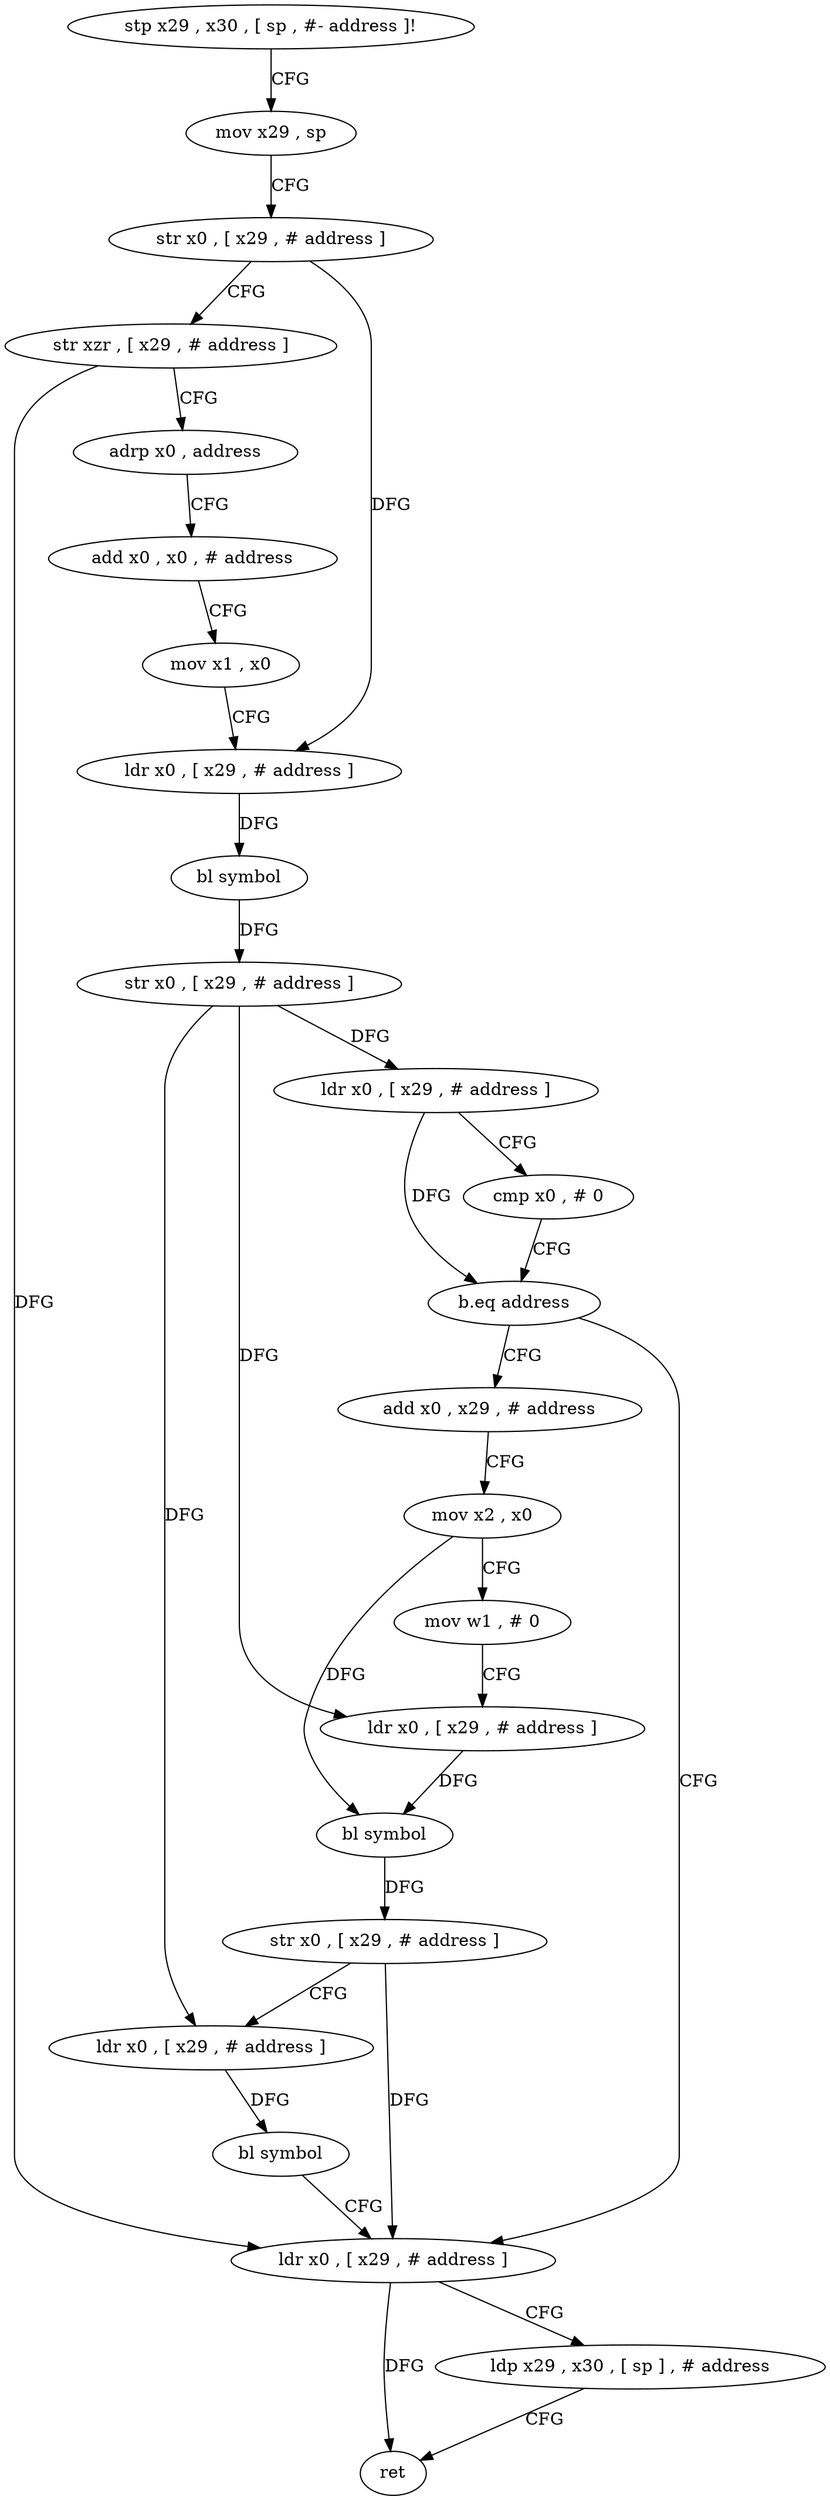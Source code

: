 digraph "func" {
"4217840" [label = "stp x29 , x30 , [ sp , #- address ]!" ]
"4217844" [label = "mov x29 , sp" ]
"4217848" [label = "str x0 , [ x29 , # address ]" ]
"4217852" [label = "str xzr , [ x29 , # address ]" ]
"4217856" [label = "adrp x0 , address" ]
"4217860" [label = "add x0 , x0 , # address" ]
"4217864" [label = "mov x1 , x0" ]
"4217868" [label = "ldr x0 , [ x29 , # address ]" ]
"4217872" [label = "bl symbol" ]
"4217876" [label = "str x0 , [ x29 , # address ]" ]
"4217880" [label = "ldr x0 , [ x29 , # address ]" ]
"4217884" [label = "cmp x0 , # 0" ]
"4217888" [label = "b.eq address" ]
"4217924" [label = "ldr x0 , [ x29 , # address ]" ]
"4217892" [label = "add x0 , x29 , # address" ]
"4217928" [label = "ldp x29 , x30 , [ sp ] , # address" ]
"4217932" [label = "ret" ]
"4217896" [label = "mov x2 , x0" ]
"4217900" [label = "mov w1 , # 0" ]
"4217904" [label = "ldr x0 , [ x29 , # address ]" ]
"4217908" [label = "bl symbol" ]
"4217912" [label = "str x0 , [ x29 , # address ]" ]
"4217916" [label = "ldr x0 , [ x29 , # address ]" ]
"4217920" [label = "bl symbol" ]
"4217840" -> "4217844" [ label = "CFG" ]
"4217844" -> "4217848" [ label = "CFG" ]
"4217848" -> "4217852" [ label = "CFG" ]
"4217848" -> "4217868" [ label = "DFG" ]
"4217852" -> "4217856" [ label = "CFG" ]
"4217852" -> "4217924" [ label = "DFG" ]
"4217856" -> "4217860" [ label = "CFG" ]
"4217860" -> "4217864" [ label = "CFG" ]
"4217864" -> "4217868" [ label = "CFG" ]
"4217868" -> "4217872" [ label = "DFG" ]
"4217872" -> "4217876" [ label = "DFG" ]
"4217876" -> "4217880" [ label = "DFG" ]
"4217876" -> "4217904" [ label = "DFG" ]
"4217876" -> "4217916" [ label = "DFG" ]
"4217880" -> "4217884" [ label = "CFG" ]
"4217880" -> "4217888" [ label = "DFG" ]
"4217884" -> "4217888" [ label = "CFG" ]
"4217888" -> "4217924" [ label = "CFG" ]
"4217888" -> "4217892" [ label = "CFG" ]
"4217924" -> "4217928" [ label = "CFG" ]
"4217924" -> "4217932" [ label = "DFG" ]
"4217892" -> "4217896" [ label = "CFG" ]
"4217928" -> "4217932" [ label = "CFG" ]
"4217896" -> "4217900" [ label = "CFG" ]
"4217896" -> "4217908" [ label = "DFG" ]
"4217900" -> "4217904" [ label = "CFG" ]
"4217904" -> "4217908" [ label = "DFG" ]
"4217908" -> "4217912" [ label = "DFG" ]
"4217912" -> "4217916" [ label = "CFG" ]
"4217912" -> "4217924" [ label = "DFG" ]
"4217916" -> "4217920" [ label = "DFG" ]
"4217920" -> "4217924" [ label = "CFG" ]
}
